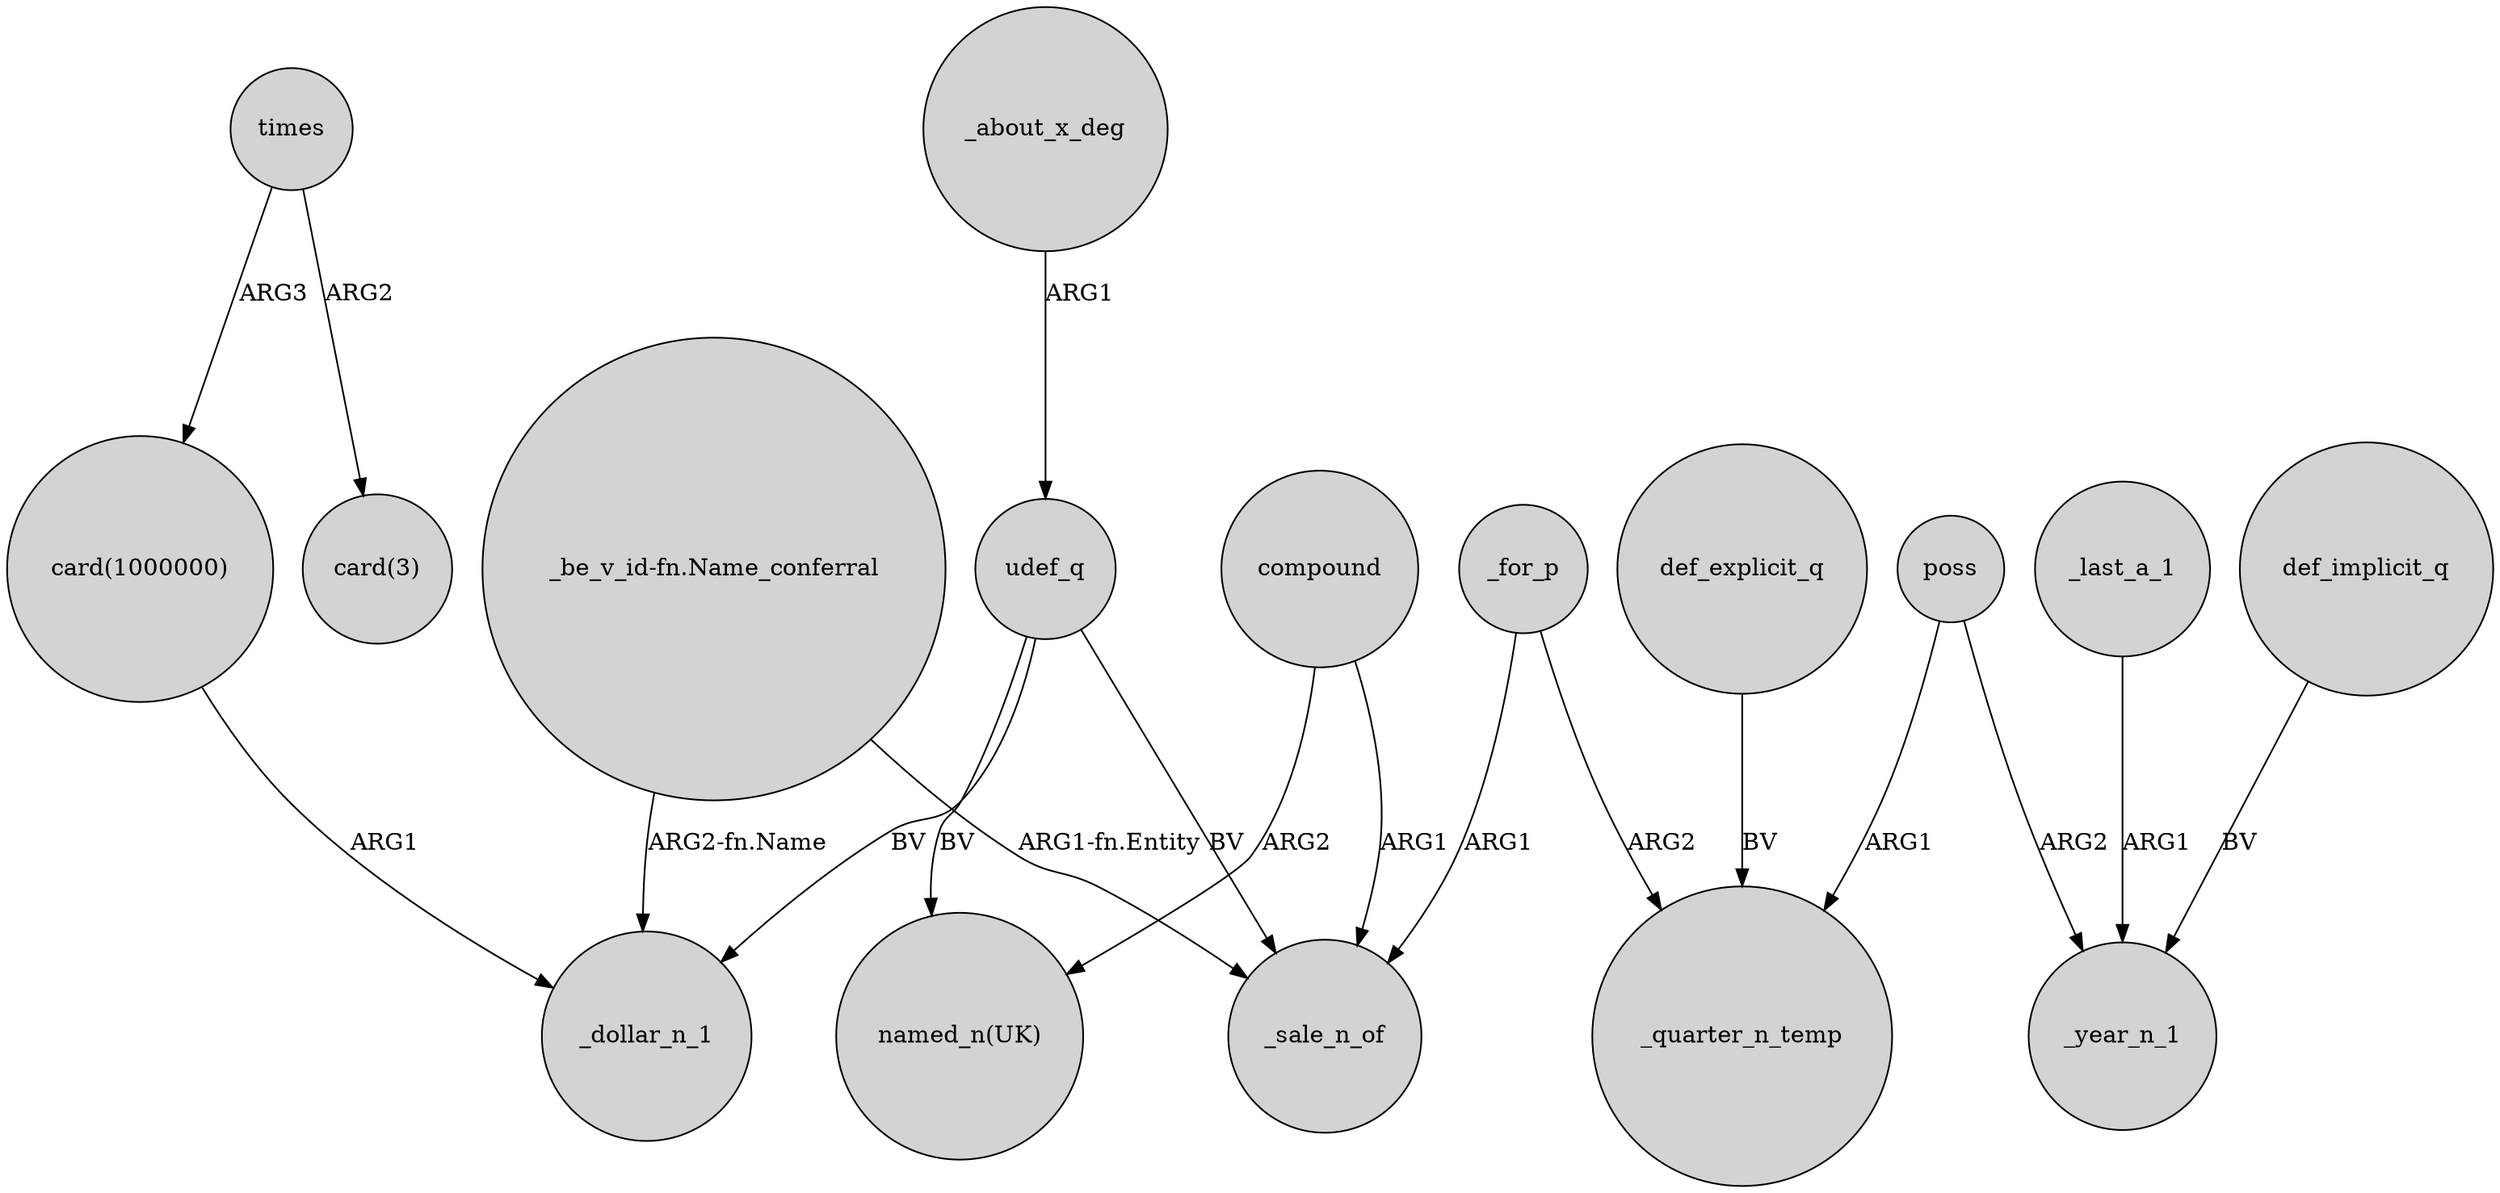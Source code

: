 digraph {
	node [shape=circle style=filled]
	times -> "card(1000000)" [label=ARG3]
	poss -> _year_n_1 [label=ARG2]
	_for_p -> _quarter_n_temp [label=ARG2]
	times -> "card(3)" [label=ARG2]
	compound -> "named_n(UK)" [label=ARG2]
	udef_q -> "named_n(UK)" [label=BV]
	udef_q -> _sale_n_of [label=BV]
	def_explicit_q -> _quarter_n_temp [label=BV]
	_last_a_1 -> _year_n_1 [label=ARG1]
	udef_q -> _dollar_n_1 [label=BV]
	_for_p -> _sale_n_of [label=ARG1]
	"card(1000000)" -> _dollar_n_1 [label=ARG1]
	"_be_v_id-fn.Name_conferral" -> _sale_n_of [label="ARG1-fn.Entity"]
	_about_x_deg -> udef_q [label=ARG1]
	"_be_v_id-fn.Name_conferral" -> _dollar_n_1 [label="ARG2-fn.Name"]
	def_implicit_q -> _year_n_1 [label=BV]
	compound -> _sale_n_of [label=ARG1]
	poss -> _quarter_n_temp [label=ARG1]
}
